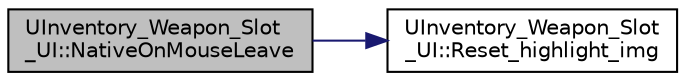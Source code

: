 digraph "UInventory_Weapon_Slot_UI::NativeOnMouseLeave"
{
 // LATEX_PDF_SIZE
  edge [fontname="Helvetica",fontsize="10",labelfontname="Helvetica",labelfontsize="10"];
  node [fontname="Helvetica",fontsize="10",shape=record];
  rankdir="LR";
  Node1 [label="UInventory_Weapon_Slot\l_UI::NativeOnMouseLeave",height=0.2,width=0.4,color="black", fillcolor="grey75", style="filled", fontcolor="black",tooltip="마우스가 UI를 벗어날 시 선택 이미지 초기화"];
  Node1 -> Node2 [color="midnightblue",fontsize="10",style="solid",fontname="Helvetica"];
  Node2 [label="UInventory_Weapon_Slot\l_UI::Reset_highlight_img",height=0.2,width=0.4,color="black", fillcolor="white", style="filled",URL="$class_u_inventory___weapon___slot___u_i.html#a02a9f267d4cfbfb3a75a9c66e0606e62",tooltip=" "];
}
